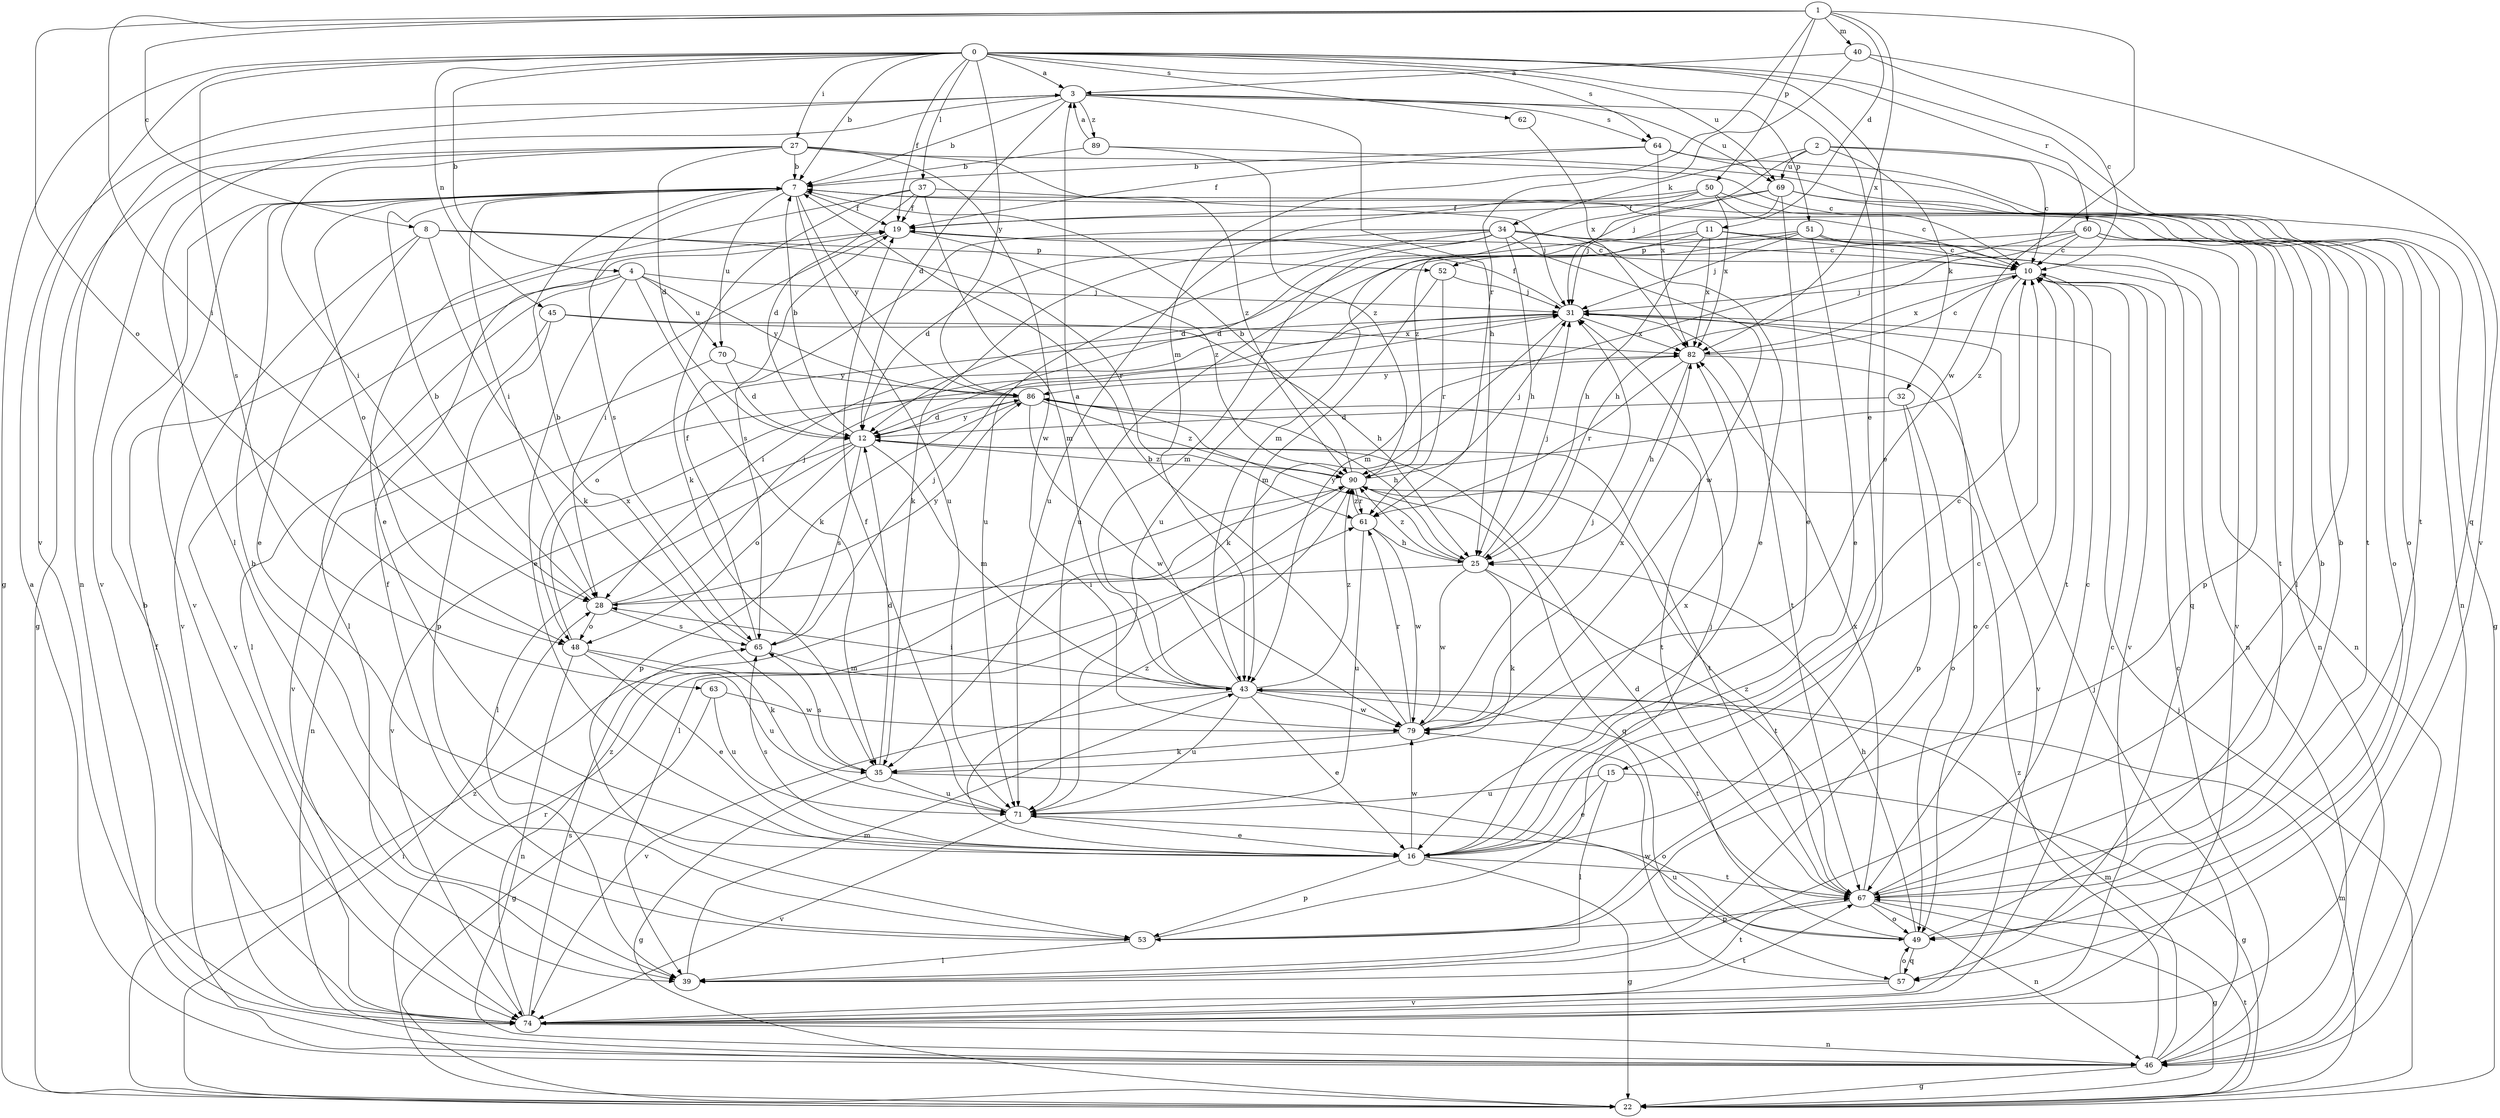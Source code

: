 strict digraph  {
0;
1;
2;
3;
4;
7;
8;
10;
11;
12;
15;
16;
19;
22;
25;
27;
28;
31;
32;
34;
35;
37;
39;
40;
43;
45;
46;
48;
49;
50;
51;
52;
53;
57;
60;
61;
62;
63;
64;
65;
67;
69;
70;
71;
74;
79;
82;
86;
89;
90;
0 -> 3  [label=a];
0 -> 4  [label=b];
0 -> 7  [label=b];
0 -> 15  [label=e];
0 -> 16  [label=e];
0 -> 19  [label=f];
0 -> 22  [label=g];
0 -> 27  [label=i];
0 -> 37  [label=l];
0 -> 45  [label=n];
0 -> 57  [label=q];
0 -> 60  [label=r];
0 -> 62  [label=s];
0 -> 63  [label=s];
0 -> 64  [label=s];
0 -> 69  [label=u];
0 -> 74  [label=v];
0 -> 86  [label=y];
1 -> 8  [label=c];
1 -> 11  [label=d];
1 -> 28  [label=i];
1 -> 40  [label=m];
1 -> 43  [label=m];
1 -> 48  [label=o];
1 -> 50  [label=p];
1 -> 79  [label=w];
1 -> 82  [label=x];
2 -> 10  [label=c];
2 -> 22  [label=g];
2 -> 31  [label=j];
2 -> 32  [label=k];
2 -> 34  [label=k];
2 -> 69  [label=u];
3 -> 7  [label=b];
3 -> 12  [label=d];
3 -> 25  [label=h];
3 -> 39  [label=l];
3 -> 46  [label=n];
3 -> 51  [label=p];
3 -> 64  [label=s];
3 -> 69  [label=u];
3 -> 89  [label=z];
4 -> 16  [label=e];
4 -> 31  [label=j];
4 -> 35  [label=k];
4 -> 39  [label=l];
4 -> 70  [label=u];
4 -> 74  [label=v];
4 -> 86  [label=y];
7 -> 19  [label=f];
7 -> 28  [label=i];
7 -> 48  [label=o];
7 -> 65  [label=s];
7 -> 70  [label=u];
7 -> 71  [label=u];
7 -> 74  [label=v];
7 -> 86  [label=y];
8 -> 16  [label=e];
8 -> 35  [label=k];
8 -> 52  [label=p];
8 -> 61  [label=r];
8 -> 74  [label=v];
10 -> 31  [label=j];
10 -> 67  [label=t];
10 -> 74  [label=v];
10 -> 82  [label=x];
10 -> 90  [label=z];
11 -> 12  [label=d];
11 -> 25  [label=h];
11 -> 46  [label=n];
11 -> 52  [label=p];
11 -> 57  [label=q];
11 -> 82  [label=x];
12 -> 7  [label=b];
12 -> 39  [label=l];
12 -> 43  [label=m];
12 -> 48  [label=o];
12 -> 65  [label=s];
12 -> 67  [label=t];
12 -> 74  [label=v];
12 -> 86  [label=y];
12 -> 90  [label=z];
15 -> 16  [label=e];
15 -> 22  [label=g];
15 -> 39  [label=l];
15 -> 71  [label=u];
16 -> 10  [label=c];
16 -> 22  [label=g];
16 -> 53  [label=p];
16 -> 65  [label=s];
16 -> 67  [label=t];
16 -> 79  [label=w];
16 -> 82  [label=x];
16 -> 90  [label=z];
19 -> 10  [label=c];
19 -> 28  [label=i];
19 -> 90  [label=z];
22 -> 28  [label=i];
22 -> 31  [label=j];
22 -> 43  [label=m];
22 -> 61  [label=r];
22 -> 67  [label=t];
22 -> 90  [label=z];
25 -> 28  [label=i];
25 -> 31  [label=j];
25 -> 35  [label=k];
25 -> 67  [label=t];
25 -> 79  [label=w];
25 -> 86  [label=y];
25 -> 90  [label=z];
27 -> 7  [label=b];
27 -> 10  [label=c];
27 -> 12  [label=d];
27 -> 22  [label=g];
27 -> 28  [label=i];
27 -> 74  [label=v];
27 -> 79  [label=w];
27 -> 90  [label=z];
28 -> 7  [label=b];
28 -> 31  [label=j];
28 -> 48  [label=o];
28 -> 65  [label=s];
28 -> 86  [label=y];
31 -> 19  [label=f];
31 -> 28  [label=i];
31 -> 35  [label=k];
31 -> 48  [label=o];
31 -> 49  [label=o];
31 -> 67  [label=t];
31 -> 82  [label=x];
32 -> 12  [label=d];
32 -> 49  [label=o];
32 -> 53  [label=p];
34 -> 10  [label=c];
34 -> 12  [label=d];
34 -> 16  [label=e];
34 -> 25  [label=h];
34 -> 35  [label=k];
34 -> 43  [label=m];
34 -> 46  [label=n];
34 -> 65  [label=s];
34 -> 71  [label=u];
34 -> 79  [label=w];
35 -> 12  [label=d];
35 -> 22  [label=g];
35 -> 49  [label=o];
35 -> 65  [label=s];
35 -> 71  [label=u];
37 -> 12  [label=d];
37 -> 16  [label=e];
37 -> 19  [label=f];
37 -> 31  [label=j];
37 -> 35  [label=k];
37 -> 43  [label=m];
39 -> 10  [label=c];
39 -> 43  [label=m];
39 -> 67  [label=t];
40 -> 3  [label=a];
40 -> 10  [label=c];
40 -> 61  [label=r];
40 -> 74  [label=v];
43 -> 3  [label=a];
43 -> 16  [label=e];
43 -> 28  [label=i];
43 -> 67  [label=t];
43 -> 71  [label=u];
43 -> 74  [label=v];
43 -> 79  [label=w];
43 -> 90  [label=z];
45 -> 25  [label=h];
45 -> 39  [label=l];
45 -> 53  [label=p];
45 -> 82  [label=x];
46 -> 3  [label=a];
46 -> 10  [label=c];
46 -> 19  [label=f];
46 -> 22  [label=g];
46 -> 31  [label=j];
46 -> 43  [label=m];
46 -> 90  [label=z];
48 -> 16  [label=e];
48 -> 35  [label=k];
48 -> 46  [label=n];
48 -> 71  [label=u];
48 -> 82  [label=x];
49 -> 7  [label=b];
49 -> 12  [label=d];
49 -> 25  [label=h];
49 -> 57  [label=q];
49 -> 71  [label=u];
50 -> 10  [label=c];
50 -> 19  [label=f];
50 -> 39  [label=l];
50 -> 71  [label=u];
50 -> 82  [label=x];
50 -> 90  [label=z];
51 -> 10  [label=c];
51 -> 12  [label=d];
51 -> 16  [label=e];
51 -> 31  [label=j];
51 -> 71  [label=u];
51 -> 74  [label=v];
52 -> 31  [label=j];
52 -> 43  [label=m];
52 -> 61  [label=r];
53 -> 7  [label=b];
53 -> 19  [label=f];
53 -> 31  [label=j];
53 -> 39  [label=l];
57 -> 49  [label=o];
57 -> 74  [label=v];
57 -> 79  [label=w];
60 -> 10  [label=c];
60 -> 25  [label=h];
60 -> 43  [label=m];
60 -> 46  [label=n];
60 -> 53  [label=p];
60 -> 67  [label=t];
60 -> 71  [label=u];
61 -> 25  [label=h];
61 -> 71  [label=u];
61 -> 79  [label=w];
61 -> 90  [label=z];
62 -> 82  [label=x];
63 -> 22  [label=g];
63 -> 71  [label=u];
63 -> 79  [label=w];
64 -> 7  [label=b];
64 -> 19  [label=f];
64 -> 46  [label=n];
64 -> 67  [label=t];
64 -> 82  [label=x];
65 -> 7  [label=b];
65 -> 19  [label=f];
65 -> 31  [label=j];
65 -> 43  [label=m];
67 -> 7  [label=b];
67 -> 10  [label=c];
67 -> 22  [label=g];
67 -> 46  [label=n];
67 -> 49  [label=o];
67 -> 53  [label=p];
67 -> 82  [label=x];
67 -> 90  [label=z];
69 -> 16  [label=e];
69 -> 19  [label=f];
69 -> 31  [label=j];
69 -> 43  [label=m];
69 -> 49  [label=o];
69 -> 67  [label=t];
70 -> 12  [label=d];
70 -> 74  [label=v];
70 -> 86  [label=y];
71 -> 16  [label=e];
71 -> 19  [label=f];
71 -> 74  [label=v];
74 -> 7  [label=b];
74 -> 10  [label=c];
74 -> 46  [label=n];
74 -> 65  [label=s];
74 -> 67  [label=t];
74 -> 90  [label=z];
79 -> 7  [label=b];
79 -> 10  [label=c];
79 -> 31  [label=j];
79 -> 35  [label=k];
79 -> 61  [label=r];
79 -> 82  [label=x];
82 -> 10  [label=c];
82 -> 25  [label=h];
82 -> 61  [label=r];
82 -> 74  [label=v];
82 -> 86  [label=y];
86 -> 12  [label=d];
86 -> 25  [label=h];
86 -> 46  [label=n];
86 -> 53  [label=p];
86 -> 67  [label=t];
86 -> 79  [label=w];
86 -> 90  [label=z];
89 -> 3  [label=a];
89 -> 7  [label=b];
89 -> 49  [label=o];
89 -> 90  [label=z];
90 -> 7  [label=b];
90 -> 31  [label=j];
90 -> 39  [label=l];
90 -> 57  [label=q];
90 -> 61  [label=r];
}
